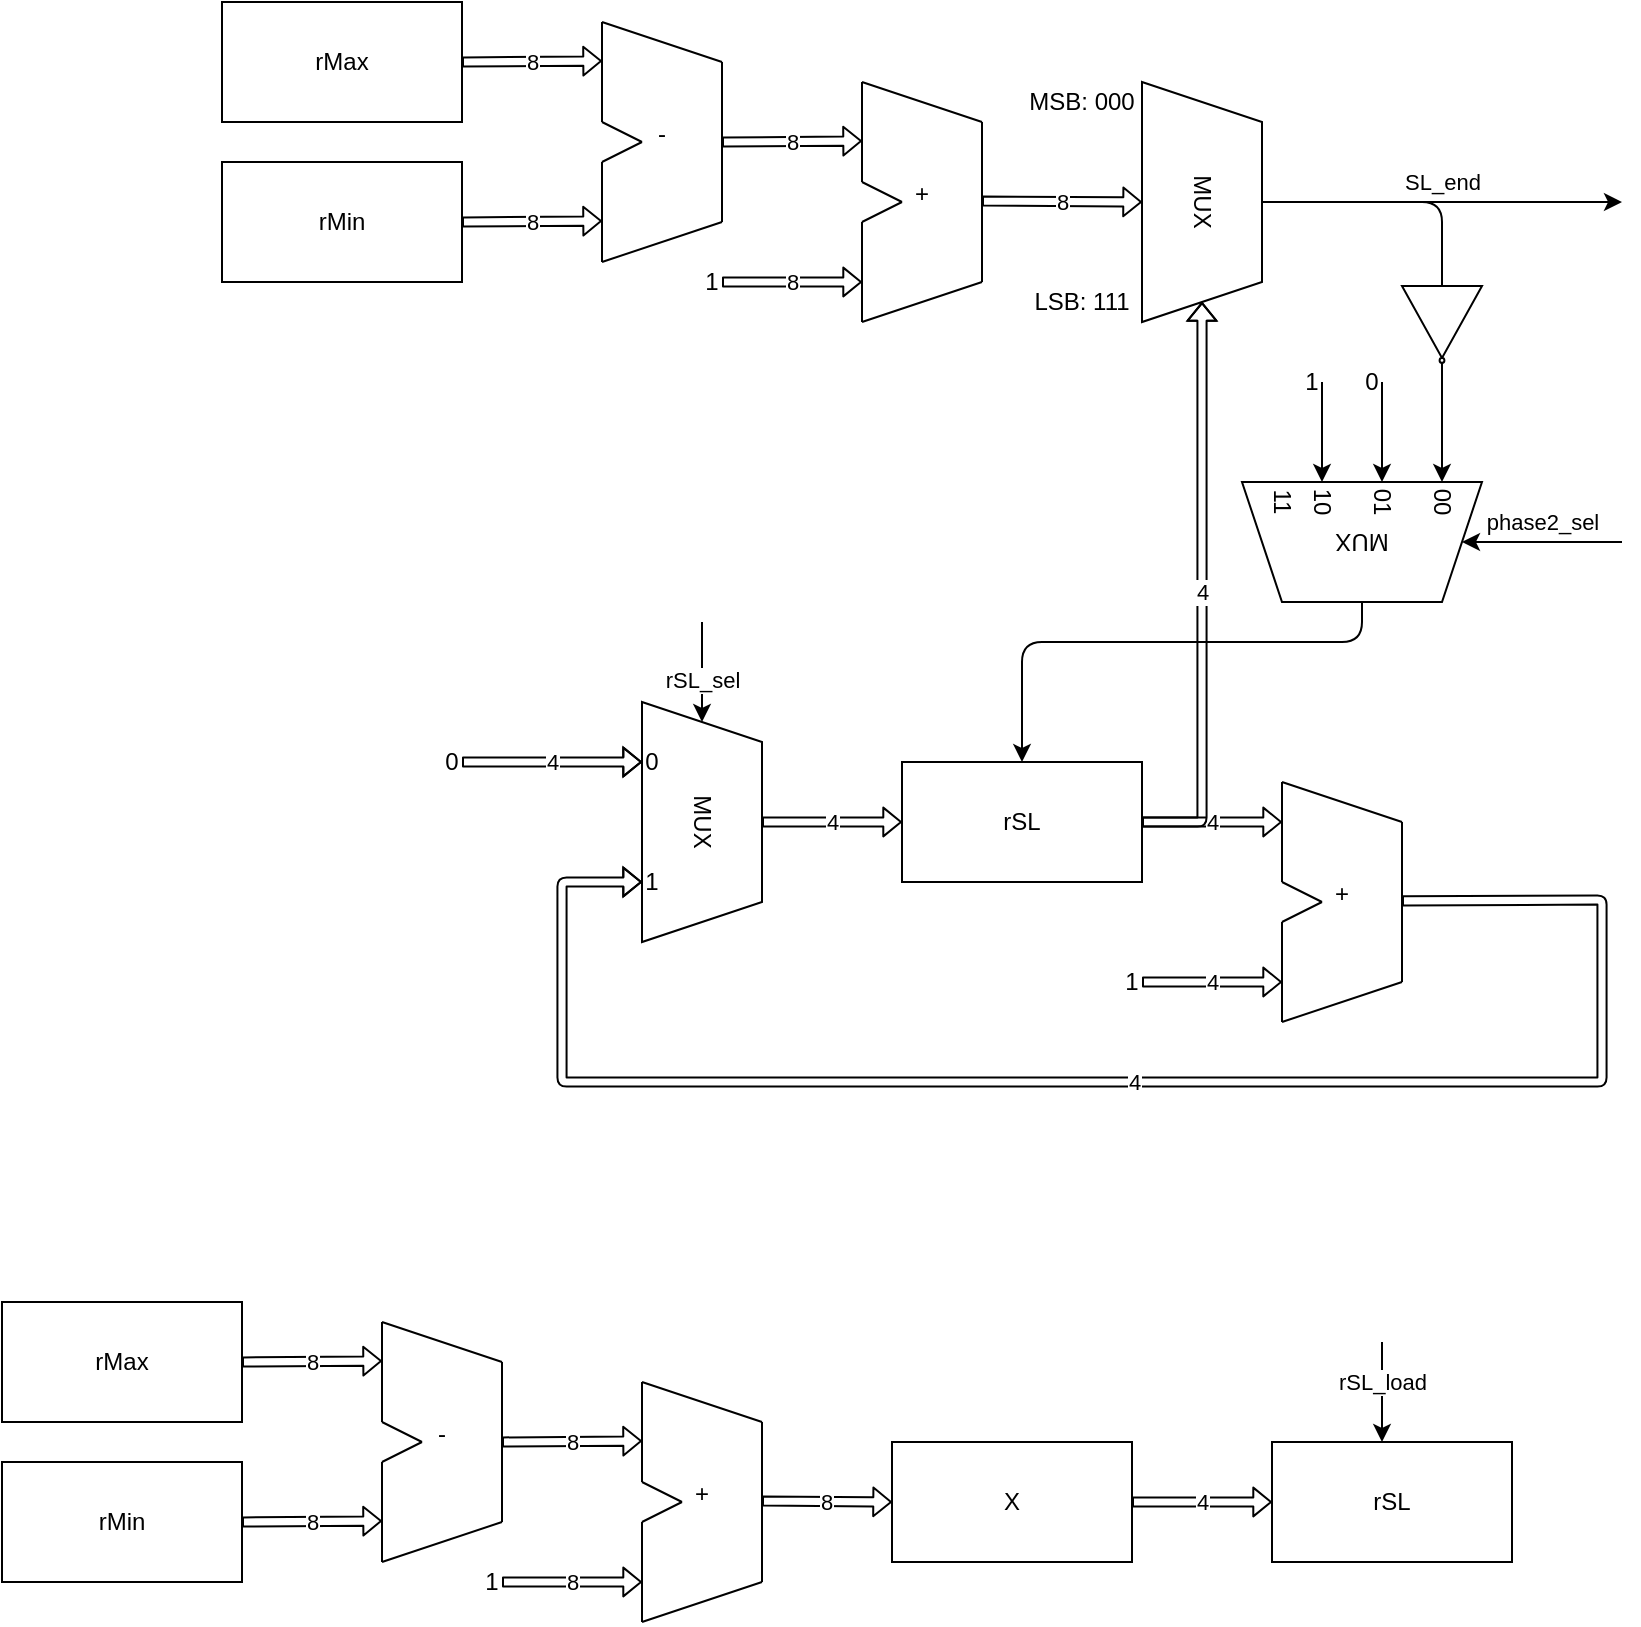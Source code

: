 <mxfile version="14.4.3" type="device"><diagram name="Page-1" id="099fd60b-425b-db50-ffb0-6b813814b670"><mxGraphModel dx="1278" dy="607" grid="1" gridSize="10" guides="1" tooltips="1" connect="1" arrows="1" fold="1" page="1" pageScale="1" pageWidth="850" pageHeight="1100" background="none" math="0" shadow="0"><root><mxCell id="0"/><mxCell id="1" parent="0"/><mxCell id="DctXpo7cY7K24EVwvQZ8-38" value="rMax" style="rounded=0;whiteSpace=wrap;html=1;fillColor=#FFFFFF;" parent="1" vertex="1"><mxGeometry x="130" y="100" width="120" height="60" as="geometry"/></mxCell><mxCell id="DctXpo7cY7K24EVwvQZ8-72" value="" style="group" parent="1" vertex="1" connectable="0"><mxGeometry x="340" y="450" width="60" height="120" as="geometry"/></mxCell><mxCell id="DctXpo7cY7K24EVwvQZ8-73" value="MUX" style="shape=trapezoid;perimeter=trapezoidPerimeter;whiteSpace=wrap;html=1;fixedSize=1;size=20;rotation=90;" parent="DctXpo7cY7K24EVwvQZ8-72" vertex="1"><mxGeometry x="-30" y="30" width="120" height="60" as="geometry"/></mxCell><mxCell id="DctXpo7cY7K24EVwvQZ8-74" value="0" style="text;html=1;strokeColor=none;fillColor=none;align=center;verticalAlign=middle;whiteSpace=wrap;rounded=0;" parent="DctXpo7cY7K24EVwvQZ8-72" vertex="1"><mxGeometry y="20" width="10" height="20" as="geometry"/></mxCell><mxCell id="DctXpo7cY7K24EVwvQZ8-75" value="1" style="text;html=1;strokeColor=none;fillColor=none;align=center;verticalAlign=middle;whiteSpace=wrap;rounded=0;" parent="DctXpo7cY7K24EVwvQZ8-72" vertex="1"><mxGeometry y="80" width="10" height="20" as="geometry"/></mxCell><mxCell id="DctXpo7cY7K24EVwvQZ8-76" value="rSL_sel" style="endArrow=classic;html=1;entryX=0;entryY=0.5;entryDx=0;entryDy=0;" parent="1" target="DctXpo7cY7K24EVwvQZ8-73" edge="1"><mxGeometry x="0.2" width="50" height="50" relative="1" as="geometry"><mxPoint x="370" y="410" as="sourcePoint"/><mxPoint x="530" y="490" as="targetPoint"/><mxPoint y="-1" as="offset"/></mxGeometry></mxCell><mxCell id="DctXpo7cY7K24EVwvQZ8-78" value="rSL" style="rounded=0;whiteSpace=wrap;html=1;fillColor=#FFFFFF;" parent="1" vertex="1"><mxGeometry x="470" y="480" width="120" height="60" as="geometry"/></mxCell><mxCell id="DctXpo7cY7K24EVwvQZ8-80" value="4" style="shape=flexArrow;endArrow=classic;html=1;width=4.571;endSize=2.617;endWidth=8.816;exitX=0.5;exitY=0;exitDx=0;exitDy=0;entryX=0;entryY=0.5;entryDx=0;entryDy=0;" parent="1" source="DctXpo7cY7K24EVwvQZ8-73" target="DctXpo7cY7K24EVwvQZ8-78" edge="1"><mxGeometry width="50" height="50" relative="1" as="geometry"><mxPoint x="420" y="460" as="sourcePoint"/><mxPoint x="540" y="460" as="targetPoint"/></mxGeometry></mxCell><mxCell id="DctXpo7cY7K24EVwvQZ8-81" value="&#10;&#10;&#10;+" style="group;fillColor=#FFFFFF;" parent="1" vertex="1" connectable="0"><mxGeometry x="660" y="490" width="60" height="120" as="geometry"/></mxCell><mxCell id="DctXpo7cY7K24EVwvQZ8-82" value="" style="endArrow=none;html=1;" parent="DctXpo7cY7K24EVwvQZ8-81" edge="1"><mxGeometry width="50" height="50" relative="1" as="geometry"><mxPoint y="120" as="sourcePoint"/><mxPoint y="70" as="targetPoint"/></mxGeometry></mxCell><mxCell id="DctXpo7cY7K24EVwvQZ8-84" value="" style="endArrow=none;html=1;" parent="DctXpo7cY7K24EVwvQZ8-81" edge="1"><mxGeometry width="50" height="50" relative="1" as="geometry"><mxPoint y="50" as="sourcePoint"/><mxPoint as="targetPoint"/></mxGeometry></mxCell><mxCell id="DctXpo7cY7K24EVwvQZ8-85" value="" style="endArrow=none;html=1;" parent="DctXpo7cY7K24EVwvQZ8-81" edge="1"><mxGeometry width="50" height="50" relative="1" as="geometry"><mxPoint x="20" y="60" as="sourcePoint"/><mxPoint y="50" as="targetPoint"/></mxGeometry></mxCell><mxCell id="DctXpo7cY7K24EVwvQZ8-86" value="" style="endArrow=none;html=1;" parent="DctXpo7cY7K24EVwvQZ8-81" edge="1"><mxGeometry width="50" height="50" relative="1" as="geometry"><mxPoint x="20" y="60" as="sourcePoint"/><mxPoint y="70" as="targetPoint"/></mxGeometry></mxCell><mxCell id="DctXpo7cY7K24EVwvQZ8-87" value="" style="endArrow=none;html=1;" parent="DctXpo7cY7K24EVwvQZ8-81" edge="1"><mxGeometry width="50" height="50" relative="1" as="geometry"><mxPoint y="120" as="sourcePoint"/><mxPoint x="60" y="100" as="targetPoint"/></mxGeometry></mxCell><mxCell id="DctXpo7cY7K24EVwvQZ8-88" value="" style="endArrow=none;html=1;" parent="DctXpo7cY7K24EVwvQZ8-81" edge="1"><mxGeometry width="50" height="50" relative="1" as="geometry"><mxPoint as="sourcePoint"/><mxPoint x="60" y="20" as="targetPoint"/></mxGeometry></mxCell><mxCell id="DctXpo7cY7K24EVwvQZ8-83" value="" style="endArrow=none;html=1;" parent="DctXpo7cY7K24EVwvQZ8-81" edge="1"><mxGeometry width="50" height="50" relative="1" as="geometry"><mxPoint x="60" y="100" as="sourcePoint"/><mxPoint x="60" y="20" as="targetPoint"/></mxGeometry></mxCell><mxCell id="DctXpo7cY7K24EVwvQZ8-89" value="4" style="shape=flexArrow;endArrow=classic;html=1;width=4.571;endSize=2.617;endWidth=8.816;exitX=1;exitY=0.5;exitDx=0;exitDy=0;" parent="1" source="DctXpo7cY7K24EVwvQZ8-78" edge="1"><mxGeometry width="50" height="50" relative="1" as="geometry"><mxPoint x="410" y="520" as="sourcePoint"/><mxPoint x="660" y="510" as="targetPoint"/></mxGeometry></mxCell><mxCell id="DctXpo7cY7K24EVwvQZ8-90" value="4" style="shape=flexArrow;endArrow=classic;html=1;width=4.571;endSize=2.617;endWidth=8.816;exitX=1;exitY=0.5;exitDx=0;exitDy=0;" parent="1" edge="1"><mxGeometry width="50" height="50" relative="1" as="geometry"><mxPoint x="590" y="590" as="sourcePoint"/><mxPoint x="660" y="590" as="targetPoint"/></mxGeometry></mxCell><mxCell id="DctXpo7cY7K24EVwvQZ8-91" value="1" style="text;html=1;strokeColor=none;fillColor=none;align=center;verticalAlign=middle;whiteSpace=wrap;rounded=0;" parent="1" vertex="1"><mxGeometry x="580" y="580" width="10" height="20" as="geometry"/></mxCell><mxCell id="DctXpo7cY7K24EVwvQZ8-92" value="4" style="shape=flexArrow;endArrow=classic;html=1;width=4.571;endSize=2.617;endWidth=8.816;exitX=1;exitY=0.5;exitDx=0;exitDy=0;entryX=0.75;entryY=1;entryDx=0;entryDy=0;" parent="1" target="DctXpo7cY7K24EVwvQZ8-73" edge="1"><mxGeometry width="50" height="50" relative="1" as="geometry"><mxPoint x="720" y="549.41" as="sourcePoint"/><mxPoint x="790" y="549.41" as="targetPoint"/><Array as="points"><mxPoint x="820" y="549"/><mxPoint x="820" y="640"/><mxPoint x="300" y="640"/><mxPoint x="300" y="540"/></Array></mxGeometry></mxCell><mxCell id="DctXpo7cY7K24EVwvQZ8-93" value="4" style="shape=flexArrow;endArrow=classic;html=1;width=4.571;endSize=2.617;endWidth=8.816;exitX=1;exitY=0.5;exitDx=0;exitDy=0;entryX=1;entryY=0.5;entryDx=0;entryDy=0;" parent="1" source="DctXpo7cY7K24EVwvQZ8-78" target="xVfBPepVvCgqUnSmsOLU-25" edge="1"><mxGeometry width="50" height="50" relative="1" as="geometry"><mxPoint x="725" y="430" as="sourcePoint"/><mxPoint x="660" y="460" as="targetPoint"/><Array as="points"><mxPoint x="620" y="510"/></Array></mxGeometry></mxCell><mxCell id="nJ1u80dTSxKVlNGAIHqp-2" value="4" style="shape=flexArrow;endArrow=classic;html=1;width=4.571;endSize=2.617;endWidth=8.816;exitX=1;exitY=0.5;exitDx=0;exitDy=0;entryX=0;entryY=0.5;entryDx=0;entryDy=0;" parent="1" target="DctXpo7cY7K24EVwvQZ8-74" edge="1"><mxGeometry width="50" height="50" relative="1" as="geometry"><mxPoint x="250" y="480" as="sourcePoint"/><mxPoint x="330" y="390" as="targetPoint"/><Array as="points"><mxPoint x="300" y="480"/></Array></mxGeometry></mxCell><mxCell id="xVfBPepVvCgqUnSmsOLU-1" value="rMin" style="rounded=0;whiteSpace=wrap;html=1;fillColor=#FFFFFF;" parent="1" vertex="1"><mxGeometry x="130" y="180" width="120" height="60" as="geometry"/></mxCell><mxCell id="xVfBPepVvCgqUnSmsOLU-2" value="&#10;&#10;&#10;-&#10;" style="group;fillColor=#FFFFFF;" parent="1" vertex="1" connectable="0"><mxGeometry x="320" y="110" width="60" height="120" as="geometry"/></mxCell><mxCell id="xVfBPepVvCgqUnSmsOLU-3" value="" style="endArrow=none;html=1;" parent="xVfBPepVvCgqUnSmsOLU-2" edge="1"><mxGeometry width="50" height="50" relative="1" as="geometry"><mxPoint y="120" as="sourcePoint"/><mxPoint y="70" as="targetPoint"/></mxGeometry></mxCell><mxCell id="xVfBPepVvCgqUnSmsOLU-4" value="" style="endArrow=none;html=1;" parent="xVfBPepVvCgqUnSmsOLU-2" edge="1"><mxGeometry width="50" height="50" relative="1" as="geometry"><mxPoint y="50" as="sourcePoint"/><mxPoint as="targetPoint"/></mxGeometry></mxCell><mxCell id="xVfBPepVvCgqUnSmsOLU-5" value="" style="endArrow=none;html=1;" parent="xVfBPepVvCgqUnSmsOLU-2" edge="1"><mxGeometry width="50" height="50" relative="1" as="geometry"><mxPoint x="20" y="60" as="sourcePoint"/><mxPoint y="50" as="targetPoint"/></mxGeometry></mxCell><mxCell id="xVfBPepVvCgqUnSmsOLU-6" value="" style="endArrow=none;html=1;" parent="xVfBPepVvCgqUnSmsOLU-2" edge="1"><mxGeometry width="50" height="50" relative="1" as="geometry"><mxPoint x="20" y="60" as="sourcePoint"/><mxPoint y="70" as="targetPoint"/></mxGeometry></mxCell><mxCell id="xVfBPepVvCgqUnSmsOLU-7" value="" style="endArrow=none;html=1;" parent="xVfBPepVvCgqUnSmsOLU-2" edge="1"><mxGeometry width="50" height="50" relative="1" as="geometry"><mxPoint y="120" as="sourcePoint"/><mxPoint x="60" y="100" as="targetPoint"/></mxGeometry></mxCell><mxCell id="xVfBPepVvCgqUnSmsOLU-8" value="" style="endArrow=none;html=1;" parent="xVfBPepVvCgqUnSmsOLU-2" edge="1"><mxGeometry width="50" height="50" relative="1" as="geometry"><mxPoint as="sourcePoint"/><mxPoint x="60" y="20" as="targetPoint"/></mxGeometry></mxCell><mxCell id="xVfBPepVvCgqUnSmsOLU-9" value="" style="endArrow=none;html=1;" parent="xVfBPepVvCgqUnSmsOLU-2" edge="1"><mxGeometry width="50" height="50" relative="1" as="geometry"><mxPoint x="60" y="100" as="sourcePoint"/><mxPoint x="60" y="20" as="targetPoint"/></mxGeometry></mxCell><mxCell id="xVfBPepVvCgqUnSmsOLU-10" value="8" style="shape=flexArrow;endArrow=classic;html=1;width=4.571;endSize=2.617;endWidth=8.816;exitX=1;exitY=0.5;exitDx=0;exitDy=0;" parent="1" source="xVfBPepVvCgqUnSmsOLU-1" edge="1"><mxGeometry width="50" height="50" relative="1" as="geometry"><mxPoint x="250" y="209.5" as="sourcePoint"/><mxPoint x="320" y="209.5" as="targetPoint"/></mxGeometry></mxCell><mxCell id="xVfBPepVvCgqUnSmsOLU-11" value="8" style="shape=flexArrow;endArrow=classic;html=1;width=4.571;endSize=2.617;endWidth=8.816;exitX=1;exitY=0.5;exitDx=0;exitDy=0;" parent="1" source="DctXpo7cY7K24EVwvQZ8-38" edge="1"><mxGeometry width="50" height="50" relative="1" as="geometry"><mxPoint x="250" y="130" as="sourcePoint"/><mxPoint x="320" y="129.5" as="targetPoint"/></mxGeometry></mxCell><mxCell id="xVfBPepVvCgqUnSmsOLU-12" value="&#10;&#10;&#10;+" style="group;fillColor=#FFFFFF;" parent="1" vertex="1" connectable="0"><mxGeometry x="450" y="140" width="60" height="120" as="geometry"/></mxCell><mxCell id="xVfBPepVvCgqUnSmsOLU-13" value="" style="endArrow=none;html=1;" parent="xVfBPepVvCgqUnSmsOLU-12" edge="1"><mxGeometry width="50" height="50" relative="1" as="geometry"><mxPoint y="120" as="sourcePoint"/><mxPoint y="70" as="targetPoint"/></mxGeometry></mxCell><mxCell id="xVfBPepVvCgqUnSmsOLU-14" value="" style="endArrow=none;html=1;" parent="xVfBPepVvCgqUnSmsOLU-12" edge="1"><mxGeometry width="50" height="50" relative="1" as="geometry"><mxPoint x="60" y="100" as="sourcePoint"/><mxPoint x="60" y="20" as="targetPoint"/></mxGeometry></mxCell><mxCell id="xVfBPepVvCgqUnSmsOLU-15" value="" style="endArrow=none;html=1;" parent="xVfBPepVvCgqUnSmsOLU-12" edge="1"><mxGeometry width="50" height="50" relative="1" as="geometry"><mxPoint y="50" as="sourcePoint"/><mxPoint as="targetPoint"/></mxGeometry></mxCell><mxCell id="xVfBPepVvCgqUnSmsOLU-16" value="" style="endArrow=none;html=1;" parent="xVfBPepVvCgqUnSmsOLU-12" edge="1"><mxGeometry width="50" height="50" relative="1" as="geometry"><mxPoint x="20" y="60" as="sourcePoint"/><mxPoint y="50" as="targetPoint"/></mxGeometry></mxCell><mxCell id="xVfBPepVvCgqUnSmsOLU-17" value="" style="endArrow=none;html=1;" parent="xVfBPepVvCgqUnSmsOLU-12" edge="1"><mxGeometry width="50" height="50" relative="1" as="geometry"><mxPoint x="20" y="60" as="sourcePoint"/><mxPoint y="70" as="targetPoint"/></mxGeometry></mxCell><mxCell id="xVfBPepVvCgqUnSmsOLU-18" value="" style="endArrow=none;html=1;" parent="xVfBPepVvCgqUnSmsOLU-12" edge="1"><mxGeometry width="50" height="50" relative="1" as="geometry"><mxPoint y="120" as="sourcePoint"/><mxPoint x="60" y="100" as="targetPoint"/></mxGeometry></mxCell><mxCell id="xVfBPepVvCgqUnSmsOLU-19" value="" style="endArrow=none;html=1;" parent="xVfBPepVvCgqUnSmsOLU-12" edge="1"><mxGeometry width="50" height="50" relative="1" as="geometry"><mxPoint as="sourcePoint"/><mxPoint x="60" y="20" as="targetPoint"/></mxGeometry></mxCell><mxCell id="xVfBPepVvCgqUnSmsOLU-20" value="8" style="shape=flexArrow;endArrow=classic;html=1;width=4.571;endSize=2.617;endWidth=8.816;exitX=1;exitY=0.5;exitDx=0;exitDy=0;" parent="1" edge="1"><mxGeometry width="50" height="50" relative="1" as="geometry"><mxPoint x="380" y="170" as="sourcePoint"/><mxPoint x="450" y="169.5" as="targetPoint"/></mxGeometry></mxCell><mxCell id="xVfBPepVvCgqUnSmsOLU-21" value="8" style="shape=flexArrow;endArrow=classic;html=1;width=4.571;endSize=2.617;endWidth=8.816;exitX=1;exitY=0.5;exitDx=0;exitDy=0;" parent="1" edge="1"><mxGeometry width="50" height="50" relative="1" as="geometry"><mxPoint x="380" y="240" as="sourcePoint"/><mxPoint x="450" y="240" as="targetPoint"/></mxGeometry></mxCell><mxCell id="xVfBPepVvCgqUnSmsOLU-22" value="1" style="text;html=1;strokeColor=none;fillColor=none;align=center;verticalAlign=middle;whiteSpace=wrap;rounded=0;" parent="1" vertex="1"><mxGeometry x="370" y="230" width="10" height="20" as="geometry"/></mxCell><mxCell id="xVfBPepVvCgqUnSmsOLU-23" value="8" style="shape=flexArrow;endArrow=classic;html=1;width=4.571;endSize=2.617;endWidth=8.816;entryX=0.5;entryY=1;entryDx=0;entryDy=0;" parent="1" target="xVfBPepVvCgqUnSmsOLU-25" edge="1"><mxGeometry width="50" height="50" relative="1" as="geometry"><mxPoint x="510" y="199.5" as="sourcePoint"/><mxPoint x="590" y="199.5" as="targetPoint"/></mxGeometry></mxCell><mxCell id="xVfBPepVvCgqUnSmsOLU-24" value="" style="group" parent="1" vertex="1" connectable="0"><mxGeometry x="590" y="140" width="60" height="120" as="geometry"/></mxCell><mxCell id="xVfBPepVvCgqUnSmsOLU-25" value="MUX" style="shape=trapezoid;perimeter=trapezoidPerimeter;whiteSpace=wrap;html=1;fixedSize=1;size=20;rotation=90;" parent="xVfBPepVvCgqUnSmsOLU-24" vertex="1"><mxGeometry x="-30" y="30" width="120" height="60" as="geometry"/></mxCell><mxCell id="xVfBPepVvCgqUnSmsOLU-28" value="0" style="text;html=1;strokeColor=none;fillColor=none;align=center;verticalAlign=middle;whiteSpace=wrap;rounded=0;" parent="1" vertex="1"><mxGeometry x="240" y="470" width="10" height="20" as="geometry"/></mxCell><mxCell id="xVfBPepVvCgqUnSmsOLU-48" style="edgeStyle=orthogonalEdgeStyle;rounded=0;orthogonalLoop=1;jettySize=auto;html=1;exitX=1;exitY=0.5;exitDx=0;exitDy=0;entryX=0;entryY=0.5;entryDx=0;entryDy=0;" parent="1" source="xVfBPepVvCgqUnSmsOLU-30" target="xVfBPepVvCgqUnSmsOLU-38" edge="1"><mxGeometry relative="1" as="geometry"/></mxCell><mxCell id="xVfBPepVvCgqUnSmsOLU-30" value="" style="verticalLabelPosition=bottom;shadow=0;dashed=0;align=center;html=1;verticalAlign=top;shape=mxgraph.electrical.logic_gates.buffer2;negating=1;rotation=90;" parent="1" vertex="1"><mxGeometry x="710" y="240" width="60" height="40" as="geometry"/></mxCell><mxCell id="xVfBPepVvCgqUnSmsOLU-33" value="" style="endArrow=none;html=1;exitX=0.5;exitY=0;exitDx=0;exitDy=0;entryX=0;entryY=0.5;entryDx=0;entryDy=0;" parent="1" source="xVfBPepVvCgqUnSmsOLU-25" target="xVfBPepVvCgqUnSmsOLU-30" edge="1"><mxGeometry width="50" height="50" relative="1" as="geometry"><mxPoint x="280" y="350" as="sourcePoint"/><mxPoint x="330" y="300" as="targetPoint"/><Array as="points"><mxPoint x="740" y="200"/></Array></mxGeometry></mxCell><mxCell id="xVfBPepVvCgqUnSmsOLU-34" value="MSB: 000" style="text;html=1;strokeColor=none;fillColor=none;align=center;verticalAlign=middle;whiteSpace=wrap;rounded=0;" parent="1" vertex="1"><mxGeometry x="530" y="140" width="60" height="20" as="geometry"/></mxCell><mxCell id="xVfBPepVvCgqUnSmsOLU-35" value="LSB: 111" style="text;html=1;strokeColor=none;fillColor=none;align=center;verticalAlign=middle;whiteSpace=wrap;rounded=0;" parent="1" vertex="1"><mxGeometry x="530" y="240" width="60" height="20" as="geometry"/></mxCell><mxCell id="xVfBPepVvCgqUnSmsOLU-36" value="" style="group;rotation=90;" parent="1" vertex="1" connectable="0"><mxGeometry x="670" y="310" width="60" height="120" as="geometry"/></mxCell><mxCell id="xVfBPepVvCgqUnSmsOLU-37" value="MUX" style="shape=trapezoid;perimeter=trapezoidPerimeter;whiteSpace=wrap;html=1;fixedSize=1;size=20;rotation=180;" parent="xVfBPepVvCgqUnSmsOLU-36" vertex="1"><mxGeometry x="-30" y="30" width="120" height="60" as="geometry"/></mxCell><mxCell id="xVfBPepVvCgqUnSmsOLU-38" value="00" style="text;html=1;strokeColor=none;fillColor=none;align=center;verticalAlign=middle;whiteSpace=wrap;rounded=0;rotation=90;" parent="xVfBPepVvCgqUnSmsOLU-36" vertex="1"><mxGeometry x="60" y="30" width="20" height="20" as="geometry"/></mxCell><mxCell id="xVfBPepVvCgqUnSmsOLU-39" value="01" style="text;html=1;strokeColor=none;fillColor=none;align=center;verticalAlign=middle;whiteSpace=wrap;rounded=0;rotation=90;" parent="xVfBPepVvCgqUnSmsOLU-36" vertex="1"><mxGeometry x="30" y="30" width="20" height="20" as="geometry"/></mxCell><mxCell id="xVfBPepVvCgqUnSmsOLU-40" value="10" style="text;html=1;strokeColor=none;fillColor=none;align=center;verticalAlign=middle;whiteSpace=wrap;rounded=0;rotation=90;" parent="xVfBPepVvCgqUnSmsOLU-36" vertex="1"><mxGeometry y="30" width="20" height="20" as="geometry"/></mxCell><mxCell id="xVfBPepVvCgqUnSmsOLU-41" value="11" style="text;html=1;strokeColor=none;fillColor=none;align=center;verticalAlign=middle;whiteSpace=wrap;rounded=0;rotation=90;" parent="xVfBPepVvCgqUnSmsOLU-36" vertex="1"><mxGeometry x="-20" y="30" width="20" height="20" as="geometry"/></mxCell><mxCell id="xVfBPepVvCgqUnSmsOLU-42" value="0" style="text;html=1;strokeColor=none;fillColor=none;align=center;verticalAlign=middle;whiteSpace=wrap;rounded=0;" parent="1" vertex="1"><mxGeometry x="700" y="280" width="10" height="20" as="geometry"/></mxCell><mxCell id="xVfBPepVvCgqUnSmsOLU-43" value="" style="endArrow=classic;html=1;exitX=1;exitY=0.5;exitDx=0;exitDy=0;entryX=0;entryY=0.5;entryDx=0;entryDy=0;" parent="1" source="xVfBPepVvCgqUnSmsOLU-42" target="xVfBPepVvCgqUnSmsOLU-39" edge="1"><mxGeometry x="0.2" width="50" height="50" relative="1" as="geometry"><mxPoint x="610" y="340" as="sourcePoint"/><mxPoint x="678" y="339" as="targetPoint"/><mxPoint y="-1" as="offset"/></mxGeometry></mxCell><mxCell id="xVfBPepVvCgqUnSmsOLU-44" value="" style="endArrow=classic;html=1;entryX=0;entryY=0.5;entryDx=0;entryDy=0;exitX=1;exitY=0.5;exitDx=0;exitDy=0;" parent="1" source="xVfBPepVvCgqUnSmsOLU-45" target="xVfBPepVvCgqUnSmsOLU-40" edge="1"><mxGeometry x="0.2" width="50" height="50" relative="1" as="geometry"><mxPoint x="630" y="390" as="sourcePoint"/><mxPoint x="680" y="370" as="targetPoint"/><mxPoint y="-1" as="offset"/></mxGeometry></mxCell><mxCell id="xVfBPepVvCgqUnSmsOLU-45" value="1" style="text;html=1;strokeColor=none;fillColor=none;align=center;verticalAlign=middle;whiteSpace=wrap;rounded=0;" parent="1" vertex="1"><mxGeometry x="670" y="280" width="10" height="20" as="geometry"/></mxCell><mxCell id="xVfBPepVvCgqUnSmsOLU-46" value="" style="endArrow=classic;html=1;entryX=0.5;entryY=0;entryDx=0;entryDy=0;exitX=0.5;exitY=0;exitDx=0;exitDy=0;" parent="1" source="xVfBPepVvCgqUnSmsOLU-37" target="DctXpo7cY7K24EVwvQZ8-78" edge="1"><mxGeometry x="0.76" width="50" height="50" relative="1" as="geometry"><mxPoint x="700.0" y="420" as="sourcePoint"/><mxPoint x="700.0" y="470" as="targetPoint"/><mxPoint as="offset"/><Array as="points"><mxPoint x="700" y="420"/><mxPoint x="530" y="420"/></Array></mxGeometry></mxCell><mxCell id="xVfBPepVvCgqUnSmsOLU-49" value="phase2_sel" style="endArrow=classic;html=1;entryX=0;entryY=0.5;entryDx=0;entryDy=0;" parent="1" target="xVfBPepVvCgqUnSmsOLU-37" edge="1"><mxGeometry y="-10" width="50" height="50" relative="1" as="geometry"><mxPoint x="830" y="370" as="sourcePoint"/><mxPoint x="810" y="380" as="targetPoint"/><mxPoint as="offset"/></mxGeometry></mxCell><mxCell id="pL95XTpqtl_0mB-2EqgM-1" value="SL_end" style="endArrow=classic;html=1;exitX=0.5;exitY=0;exitDx=0;exitDy=0;" parent="1" source="xVfBPepVvCgqUnSmsOLU-25" edge="1"><mxGeometry y="10" width="50" height="50" relative="1" as="geometry"><mxPoint x="840" y="380" as="sourcePoint"/><mxPoint x="830" y="200" as="targetPoint"/><mxPoint as="offset"/></mxGeometry></mxCell><mxCell id="SSo24s0p_q5nKUE5WFHh-1" value="rMax" style="rounded=0;whiteSpace=wrap;html=1;fillColor=#FFFFFF;" vertex="1" parent="1"><mxGeometry x="20" y="750" width="120" height="60" as="geometry"/></mxCell><mxCell id="SSo24s0p_q5nKUE5WFHh-2" value="rMin" style="rounded=0;whiteSpace=wrap;html=1;fillColor=#FFFFFF;" vertex="1" parent="1"><mxGeometry x="20" y="830" width="120" height="60" as="geometry"/></mxCell><mxCell id="SSo24s0p_q5nKUE5WFHh-3" value="&#10;&#10;&#10;-&#10;" style="group;fillColor=#FFFFFF;" vertex="1" connectable="0" parent="1"><mxGeometry x="210" y="760" width="60" height="120" as="geometry"/></mxCell><mxCell id="SSo24s0p_q5nKUE5WFHh-4" value="" style="endArrow=none;html=1;" edge="1" parent="SSo24s0p_q5nKUE5WFHh-3"><mxGeometry width="50" height="50" relative="1" as="geometry"><mxPoint y="120" as="sourcePoint"/><mxPoint y="70" as="targetPoint"/></mxGeometry></mxCell><mxCell id="SSo24s0p_q5nKUE5WFHh-5" value="" style="endArrow=none;html=1;" edge="1" parent="SSo24s0p_q5nKUE5WFHh-3"><mxGeometry width="50" height="50" relative="1" as="geometry"><mxPoint y="50" as="sourcePoint"/><mxPoint as="targetPoint"/></mxGeometry></mxCell><mxCell id="SSo24s0p_q5nKUE5WFHh-6" value="" style="endArrow=none;html=1;" edge="1" parent="SSo24s0p_q5nKUE5WFHh-3"><mxGeometry width="50" height="50" relative="1" as="geometry"><mxPoint x="20" y="60" as="sourcePoint"/><mxPoint y="50" as="targetPoint"/></mxGeometry></mxCell><mxCell id="SSo24s0p_q5nKUE5WFHh-7" value="" style="endArrow=none;html=1;" edge="1" parent="SSo24s0p_q5nKUE5WFHh-3"><mxGeometry width="50" height="50" relative="1" as="geometry"><mxPoint x="20" y="60" as="sourcePoint"/><mxPoint y="70" as="targetPoint"/></mxGeometry></mxCell><mxCell id="SSo24s0p_q5nKUE5WFHh-8" value="" style="endArrow=none;html=1;" edge="1" parent="SSo24s0p_q5nKUE5WFHh-3"><mxGeometry width="50" height="50" relative="1" as="geometry"><mxPoint y="120" as="sourcePoint"/><mxPoint x="60" y="100" as="targetPoint"/></mxGeometry></mxCell><mxCell id="SSo24s0p_q5nKUE5WFHh-9" value="" style="endArrow=none;html=1;" edge="1" parent="SSo24s0p_q5nKUE5WFHh-3"><mxGeometry width="50" height="50" relative="1" as="geometry"><mxPoint as="sourcePoint"/><mxPoint x="60" y="20" as="targetPoint"/></mxGeometry></mxCell><mxCell id="SSo24s0p_q5nKUE5WFHh-10" value="" style="endArrow=none;html=1;" edge="1" parent="SSo24s0p_q5nKUE5WFHh-3"><mxGeometry width="50" height="50" relative="1" as="geometry"><mxPoint x="60" y="100" as="sourcePoint"/><mxPoint x="60" y="20" as="targetPoint"/></mxGeometry></mxCell><mxCell id="SSo24s0p_q5nKUE5WFHh-11" value="8" style="shape=flexArrow;endArrow=classic;html=1;width=4.571;endSize=2.617;endWidth=8.816;exitX=1;exitY=0.5;exitDx=0;exitDy=0;" edge="1" parent="1" source="SSo24s0p_q5nKUE5WFHh-2"><mxGeometry width="50" height="50" relative="1" as="geometry"><mxPoint x="140" y="859.5" as="sourcePoint"/><mxPoint x="210" y="859.5" as="targetPoint"/></mxGeometry></mxCell><mxCell id="SSo24s0p_q5nKUE5WFHh-12" value="8" style="shape=flexArrow;endArrow=classic;html=1;width=4.571;endSize=2.617;endWidth=8.816;exitX=1;exitY=0.5;exitDx=0;exitDy=0;" edge="1" parent="1" source="SSo24s0p_q5nKUE5WFHh-1"><mxGeometry width="50" height="50" relative="1" as="geometry"><mxPoint x="140" y="780" as="sourcePoint"/><mxPoint x="210" y="779.5" as="targetPoint"/></mxGeometry></mxCell><mxCell id="SSo24s0p_q5nKUE5WFHh-13" value="&#10;&#10;&#10;+" style="group;fillColor=#FFFFFF;" vertex="1" connectable="0" parent="1"><mxGeometry x="340" y="790" width="60" height="120" as="geometry"/></mxCell><mxCell id="SSo24s0p_q5nKUE5WFHh-14" value="" style="endArrow=none;html=1;" edge="1" parent="SSo24s0p_q5nKUE5WFHh-13"><mxGeometry width="50" height="50" relative="1" as="geometry"><mxPoint y="120" as="sourcePoint"/><mxPoint y="70" as="targetPoint"/></mxGeometry></mxCell><mxCell id="SSo24s0p_q5nKUE5WFHh-15" value="" style="endArrow=none;html=1;" edge="1" parent="SSo24s0p_q5nKUE5WFHh-13"><mxGeometry width="50" height="50" relative="1" as="geometry"><mxPoint x="60" y="100" as="sourcePoint"/><mxPoint x="60" y="20" as="targetPoint"/></mxGeometry></mxCell><mxCell id="SSo24s0p_q5nKUE5WFHh-16" value="" style="endArrow=none;html=1;" edge="1" parent="SSo24s0p_q5nKUE5WFHh-13"><mxGeometry width="50" height="50" relative="1" as="geometry"><mxPoint y="50" as="sourcePoint"/><mxPoint as="targetPoint"/></mxGeometry></mxCell><mxCell id="SSo24s0p_q5nKUE5WFHh-17" value="" style="endArrow=none;html=1;" edge="1" parent="SSo24s0p_q5nKUE5WFHh-13"><mxGeometry width="50" height="50" relative="1" as="geometry"><mxPoint x="20" y="60" as="sourcePoint"/><mxPoint y="50" as="targetPoint"/></mxGeometry></mxCell><mxCell id="SSo24s0p_q5nKUE5WFHh-18" value="" style="endArrow=none;html=1;" edge="1" parent="SSo24s0p_q5nKUE5WFHh-13"><mxGeometry width="50" height="50" relative="1" as="geometry"><mxPoint x="20" y="60" as="sourcePoint"/><mxPoint y="70" as="targetPoint"/></mxGeometry></mxCell><mxCell id="SSo24s0p_q5nKUE5WFHh-19" value="" style="endArrow=none;html=1;" edge="1" parent="SSo24s0p_q5nKUE5WFHh-13"><mxGeometry width="50" height="50" relative="1" as="geometry"><mxPoint y="120" as="sourcePoint"/><mxPoint x="60" y="100" as="targetPoint"/></mxGeometry></mxCell><mxCell id="SSo24s0p_q5nKUE5WFHh-20" value="" style="endArrow=none;html=1;" edge="1" parent="SSo24s0p_q5nKUE5WFHh-13"><mxGeometry width="50" height="50" relative="1" as="geometry"><mxPoint as="sourcePoint"/><mxPoint x="60" y="20" as="targetPoint"/></mxGeometry></mxCell><mxCell id="SSo24s0p_q5nKUE5WFHh-21" value="8" style="shape=flexArrow;endArrow=classic;html=1;width=4.571;endSize=2.617;endWidth=8.816;exitX=1;exitY=0.5;exitDx=0;exitDy=0;" edge="1" parent="1"><mxGeometry width="50" height="50" relative="1" as="geometry"><mxPoint x="270" y="820" as="sourcePoint"/><mxPoint x="340" y="819.5" as="targetPoint"/></mxGeometry></mxCell><mxCell id="SSo24s0p_q5nKUE5WFHh-22" value="8" style="shape=flexArrow;endArrow=classic;html=1;width=4.571;endSize=2.617;endWidth=8.816;exitX=1;exitY=0.5;exitDx=0;exitDy=0;" edge="1" parent="1"><mxGeometry width="50" height="50" relative="1" as="geometry"><mxPoint x="270" y="890" as="sourcePoint"/><mxPoint x="340" y="890" as="targetPoint"/></mxGeometry></mxCell><mxCell id="SSo24s0p_q5nKUE5WFHh-23" value="1" style="text;html=1;strokeColor=none;fillColor=none;align=center;verticalAlign=middle;whiteSpace=wrap;rounded=0;" vertex="1" parent="1"><mxGeometry x="260" y="880" width="10" height="20" as="geometry"/></mxCell><mxCell id="SSo24s0p_q5nKUE5WFHh-24" value="8" style="shape=flexArrow;endArrow=classic;html=1;width=4.571;endSize=2.617;endWidth=8.816;entryX=0;entryY=0.5;entryDx=0;entryDy=0;" edge="1" parent="1" target="SSo24s0p_q5nKUE5WFHh-29"><mxGeometry width="50" height="50" relative="1" as="geometry"><mxPoint x="400" y="849.5" as="sourcePoint"/><mxPoint x="480" y="850" as="targetPoint"/></mxGeometry></mxCell><mxCell id="SSo24s0p_q5nKUE5WFHh-29" value="X" style="rounded=0;whiteSpace=wrap;html=1;fillColor=#FFFFFF;" vertex="1" parent="1"><mxGeometry x="465" y="820" width="120" height="60" as="geometry"/></mxCell><mxCell id="SSo24s0p_q5nKUE5WFHh-30" value="rSL" style="rounded=0;whiteSpace=wrap;html=1;fillColor=#FFFFFF;" vertex="1" parent="1"><mxGeometry x="655" y="820" width="120" height="60" as="geometry"/></mxCell><mxCell id="SSo24s0p_q5nKUE5WFHh-31" value="4" style="shape=flexArrow;endArrow=classic;html=1;width=4.571;endSize=2.617;endWidth=8.816;exitX=1;exitY=0.5;exitDx=0;exitDy=0;entryX=0;entryY=0.5;entryDx=0;entryDy=0;" edge="1" parent="1" source="SSo24s0p_q5nKUE5WFHh-29" target="SSo24s0p_q5nKUE5WFHh-30"><mxGeometry width="50" height="50" relative="1" as="geometry"><mxPoint x="585" y="849.5" as="sourcePoint"/><mxPoint x="655" y="850" as="targetPoint"/></mxGeometry></mxCell><mxCell id="SSo24s0p_q5nKUE5WFHh-32" value="rSL_load" style="endArrow=classic;html=1;entryX=0.5;entryY=0;entryDx=0;entryDy=0;" edge="1" parent="1"><mxGeometry x="-0.2" width="50" height="50" relative="1" as="geometry"><mxPoint x="710" y="770" as="sourcePoint"/><mxPoint x="710" y="820" as="targetPoint"/><mxPoint as="offset"/><Array as="points"/></mxGeometry></mxCell></root></mxGraphModel></diagram></mxfile>